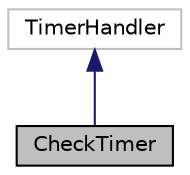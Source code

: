 digraph "CheckTimer"
{
 // LATEX_PDF_SIZE
  edge [fontname="Helvetica",fontsize="10",labelfontname="Helvetica",labelfontsize="10"];
  node [fontname="Helvetica",fontsize="10",shape=record];
  Node1 [label="CheckTimer",height=0.2,width=0.4,color="black", fillcolor="grey75", style="filled", fontcolor="black",tooltip="The class used by UwModem to handle simulator's event expirations; it is exploited to schedule the re..."];
  Node2 -> Node1 [dir="back",color="midnightblue",fontsize="10",style="solid",fontname="Helvetica"];
  Node2 [label="TimerHandler",height=0.2,width=0.4,color="grey75", fillcolor="white", style="filled",tooltip=" "];
}
